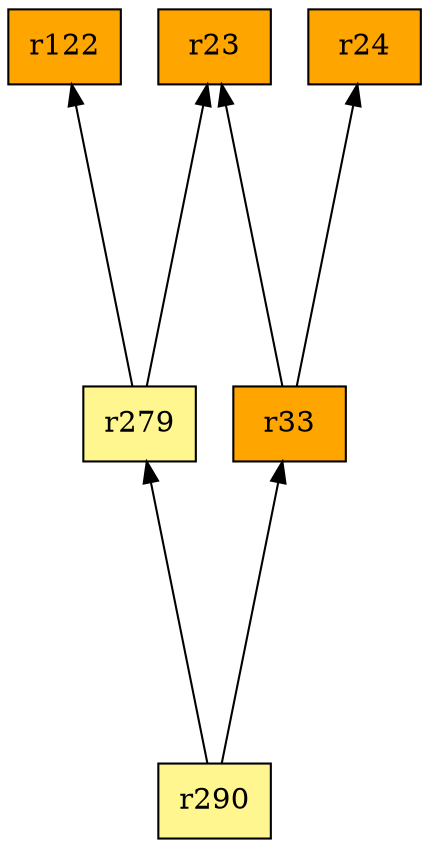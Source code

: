 digraph G {
rankdir=BT;ranksep="2.0";
"r290" [shape=record,fillcolor=khaki1,style=filled,label="{r290}"];
"r279" [shape=record,fillcolor=khaki1,style=filled,label="{r279}"];
"r122" [shape=record,fillcolor=orange,style=filled,label="{r122}"];
"r24" [shape=record,fillcolor=orange,style=filled,label="{r24}"];
"r23" [shape=record,fillcolor=orange,style=filled,label="{r23}"];
"r33" [shape=record,fillcolor=orange,style=filled,label="{r33}"];
"r290" -> "r33"
"r290" -> "r279"
"r279" -> "r122"
"r279" -> "r23"
"r33" -> "r24"
"r33" -> "r23"
}